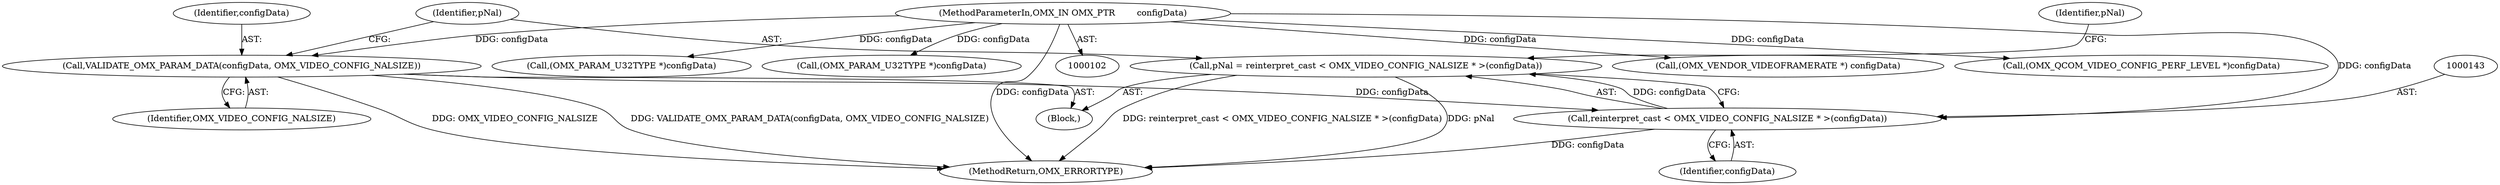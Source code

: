 digraph "0_Android_f22c2a0f0f9e030c240468d9d18b9297f001bcf0@pointer" {
"1000140" [label="(Call,pNal = reinterpret_cast < OMX_VIDEO_CONFIG_NALSIZE * >(configData))"];
"1000142" [label="(Call,reinterpret_cast < OMX_VIDEO_CONFIG_NALSIZE * >(configData))"];
"1000137" [label="(Call,VALIDATE_OMX_PARAM_DATA(configData, OMX_VIDEO_CONFIG_NALSIZE))"];
"1000105" [label="(MethodParameterIn,OMX_IN OMX_PTR        configData)"];
"1000216" [label="(Call,(OMX_VENDOR_VIDEOFRAMERATE *) configData)"];
"1000429" [label="(Call,(OMX_QCOM_VIDEO_CONFIG_PERF_LEVEL *)configData)"];
"1000139" [label="(Identifier,OMX_VIDEO_CONFIG_NALSIZE)"];
"1000137" [label="(Call,VALIDATE_OMX_PARAM_DATA(configData, OMX_VIDEO_CONFIG_NALSIZE))"];
"1000140" [label="(Call,pNal = reinterpret_cast < OMX_VIDEO_CONFIG_NALSIZE * >(configData))"];
"1000144" [label="(Identifier,configData)"];
"1000141" [label="(Identifier,pNal)"];
"1000142" [label="(Call,reinterpret_cast < OMX_VIDEO_CONFIG_NALSIZE * >(configData))"];
"1000130" [label="(Block,)"];
"1000105" [label="(MethodParameterIn,OMX_IN OMX_PTR        configData)"];
"1000501" [label="(Call,(OMX_PARAM_U32TYPE *)configData)"];
"1000621" [label="(MethodReturn,OMX_ERRORTYPE)"];
"1000147" [label="(Identifier,pNal)"];
"1000138" [label="(Identifier,configData)"];
"1000561" [label="(Call,(OMX_PARAM_U32TYPE *)configData)"];
"1000140" -> "1000130"  [label="AST: "];
"1000140" -> "1000142"  [label="CFG: "];
"1000141" -> "1000140"  [label="AST: "];
"1000142" -> "1000140"  [label="AST: "];
"1000147" -> "1000140"  [label="CFG: "];
"1000140" -> "1000621"  [label="DDG: reinterpret_cast < OMX_VIDEO_CONFIG_NALSIZE * >(configData)"];
"1000140" -> "1000621"  [label="DDG: pNal"];
"1000142" -> "1000140"  [label="DDG: configData"];
"1000142" -> "1000144"  [label="CFG: "];
"1000143" -> "1000142"  [label="AST: "];
"1000144" -> "1000142"  [label="AST: "];
"1000142" -> "1000621"  [label="DDG: configData"];
"1000137" -> "1000142"  [label="DDG: configData"];
"1000105" -> "1000142"  [label="DDG: configData"];
"1000137" -> "1000130"  [label="AST: "];
"1000137" -> "1000139"  [label="CFG: "];
"1000138" -> "1000137"  [label="AST: "];
"1000139" -> "1000137"  [label="AST: "];
"1000141" -> "1000137"  [label="CFG: "];
"1000137" -> "1000621"  [label="DDG: OMX_VIDEO_CONFIG_NALSIZE"];
"1000137" -> "1000621"  [label="DDG: VALIDATE_OMX_PARAM_DATA(configData, OMX_VIDEO_CONFIG_NALSIZE)"];
"1000105" -> "1000137"  [label="DDG: configData"];
"1000105" -> "1000102"  [label="AST: "];
"1000105" -> "1000621"  [label="DDG: configData"];
"1000105" -> "1000216"  [label="DDG: configData"];
"1000105" -> "1000429"  [label="DDG: configData"];
"1000105" -> "1000501"  [label="DDG: configData"];
"1000105" -> "1000561"  [label="DDG: configData"];
}
